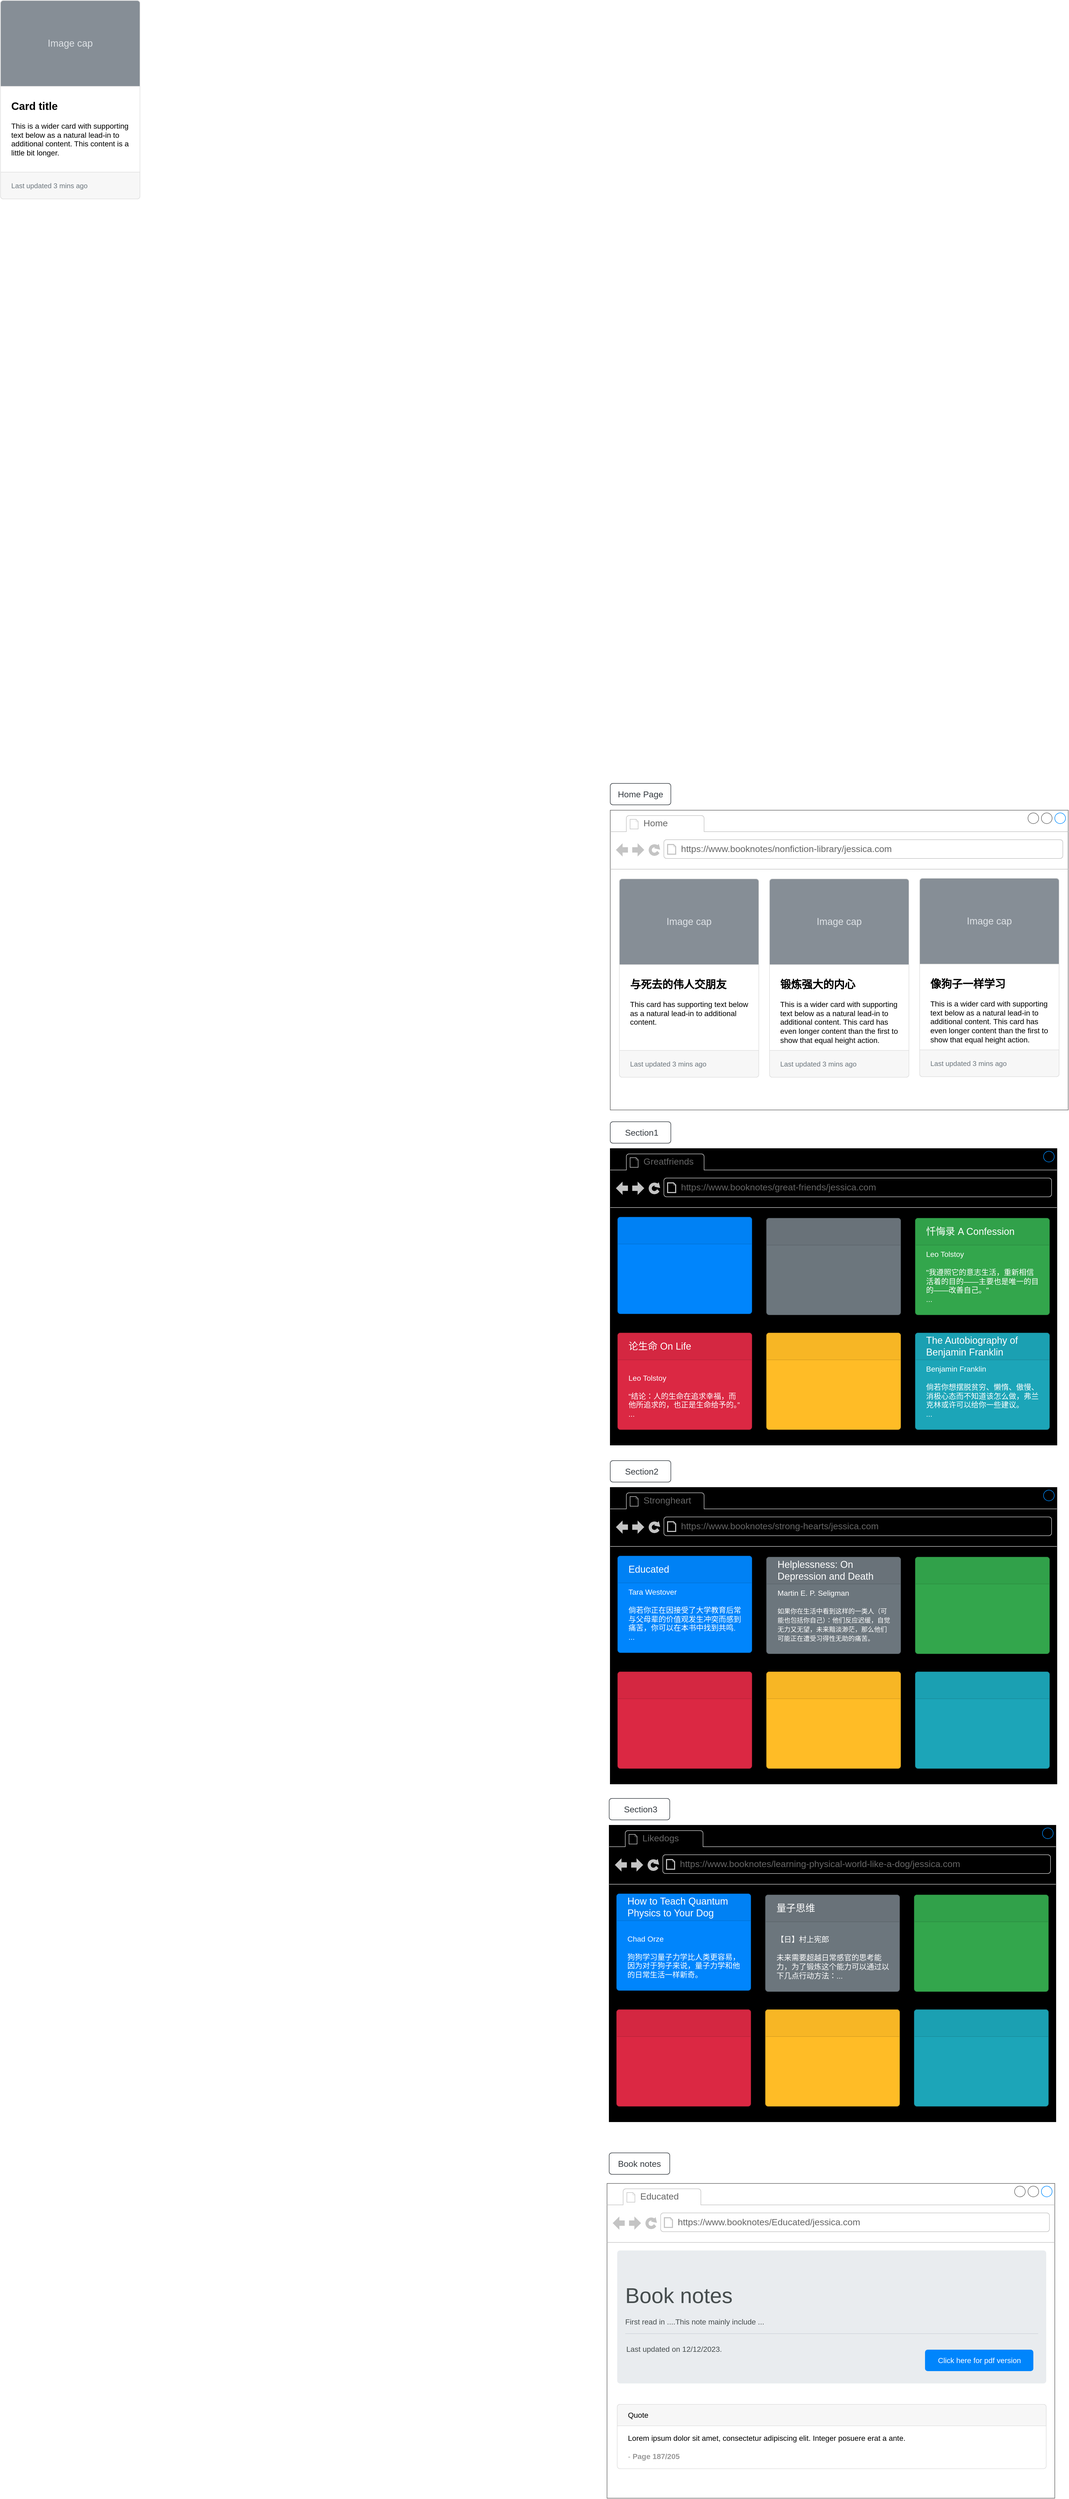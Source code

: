 <mxfile version="22.1.7" type="github">
  <diagram name="Page-1" id="NHY2SmDRfg_OCkW9SkJy">
    <mxGraphModel dx="3511" dy="3671" grid="0" gridSize="10" guides="1" tooltips="1" connect="1" arrows="1" fold="1" page="0" pageScale="1" pageWidth="827" pageHeight="1169" math="0" shadow="0">
      <root>
        <mxCell id="0" />
        <mxCell id="1" parent="0" />
        <mxCell id="-DGKro4F88sxjP23v14D-17" value="" style="strokeWidth=1;shadow=0;dashed=0;align=center;html=1;shape=mxgraph.mockup.containers.browserWindow;rSize=0;strokeColor=#000000;strokeColor2=#008cff;strokeColor3=#c4c4c4;mainText=,;recursiveResize=0;fillColor=#000000;" vertex="1" parent="1">
          <mxGeometry x="-887" y="-1004" width="833" height="553" as="geometry" />
        </mxCell>
        <mxCell id="-DGKro4F88sxjP23v14D-18" value="Greatfriends" style="strokeWidth=1;shadow=0;dashed=0;align=center;html=1;shape=mxgraph.mockup.containers.anchor;fontSize=17;fontColor=#666666;align=left;whiteSpace=wrap;" vertex="1" parent="-DGKro4F88sxjP23v14D-17">
          <mxGeometry x="60" y="12" width="110" height="26" as="geometry" />
        </mxCell>
        <mxCell id="-DGKro4F88sxjP23v14D-19" value="https://www.booknotes/great-friends/jessica.com" style="strokeWidth=1;shadow=0;dashed=0;align=center;html=1;shape=mxgraph.mockup.containers.anchor;rSize=0;fontSize=17;fontColor=#666666;align=left;" vertex="1" parent="-DGKro4F88sxjP23v14D-17">
          <mxGeometry x="130" y="60" width="250" height="26" as="geometry" />
        </mxCell>
        <mxCell id="-DGKro4F88sxjP23v14D-23" value="" style="html=1;shadow=0;dashed=0;shape=mxgraph.bootstrap.rrect;rSize=5;strokeColor=#0071D5;html=1;whiteSpace=wrap;fillColor=#0085FC;fontColor=#ffffff;verticalAlign=bottom;align=left;spacing=20;spacingBottom=0;fontSize=14;" vertex="1" parent="-DGKro4F88sxjP23v14D-17">
          <mxGeometry x="14" y="128" width="250" height="180" as="geometry" />
        </mxCell>
        <mxCell id="-DGKro4F88sxjP23v14D-24" value="" style="html=1;shadow=0;dashed=0;shape=mxgraph.bootstrap.topButton;rSize=5;perimeter=none;whiteSpace=wrap;fillColor=#0081F4;strokeColor=#0071D5;fontColor=#ffffff;resizeWidth=1;fontSize=18;align=left;spacing=20;" vertex="1" parent="-DGKro4F88sxjP23v14D-23">
          <mxGeometry width="250" height="50" relative="1" as="geometry" />
        </mxCell>
        <mxCell id="-DGKro4F88sxjP23v14D-25" value="" style="html=1;shadow=0;dashed=0;shape=mxgraph.bootstrap.rrect;rSize=5;strokeColor=#5B646A;html=1;whiteSpace=wrap;fillColor=#6C767D;fontColor=#ffffff;verticalAlign=top;align=left;spacing=20;spacingBottom=0;fontSize=14;" vertex="1" parent="-DGKro4F88sxjP23v14D-17">
          <mxGeometry x="291.5" y="130" width="250" height="180" as="geometry" />
        </mxCell>
        <mxCell id="-DGKro4F88sxjP23v14D-26" value="" style="html=1;shadow=0;dashed=0;shape=mxgraph.bootstrap.topButton;rSize=5;perimeter=none;whiteSpace=wrap;fillColor=#697279;strokeColor=#5B646A;fontColor=#ffffff;resizeWidth=1;fontSize=18;align=left;spacing=20;" vertex="1" parent="-DGKro4F88sxjP23v14D-25">
          <mxGeometry width="250" height="50" relative="1" as="geometry" />
        </mxCell>
        <mxCell id="-DGKro4F88sxjP23v14D-27" value="Leo Tolstoy&lt;br&gt;&lt;br&gt;&quot;我遵照它的意志生活，重新相信活着的目的——主要也是唯一的目的——改善自己。&quot;&lt;br&gt;..." style="html=1;shadow=0;dashed=0;shape=mxgraph.bootstrap.rrect;rSize=5;strokeColor=#2B8D40;html=1;whiteSpace=wrap;fillColor=#33A64C;fontColor=#ffffff;verticalAlign=bottom;align=left;spacing=20;spacingBottom=0;fontSize=14;" vertex="1" parent="-DGKro4F88sxjP23v14D-17">
          <mxGeometry x="569" y="130" width="250" height="180" as="geometry" />
        </mxCell>
        <mxCell id="-DGKro4F88sxjP23v14D-28" value="忏悔录 A Confession" style="html=1;shadow=0;dashed=0;shape=mxgraph.bootstrap.topButton;rSize=5;perimeter=none;whiteSpace=wrap;fillColor=#31A14A;strokeColor=#2B8D40;fontColor=#ffffff;resizeWidth=1;fontSize=18;align=left;spacing=20;" vertex="1" parent="-DGKro4F88sxjP23v14D-27">
          <mxGeometry width="250" height="50" relative="1" as="geometry" />
        </mxCell>
        <mxCell id="-DGKro4F88sxjP23v14D-29" value="Leo Tolstoy&lt;br&gt;&lt;br&gt;“结论：人的生命在追求幸福，而他所追求的，也正是生命给予的。”&lt;br&gt;..." style="html=1;shadow=0;dashed=0;shape=mxgraph.bootstrap.rrect;rSize=5;strokeColor=#BA2239;html=1;whiteSpace=wrap;fillColor=#DB2843;fontColor=#ffffff;verticalAlign=bottom;align=left;spacing=20;spacingBottom=0;fontSize=14;" vertex="1" parent="-DGKro4F88sxjP23v14D-17">
          <mxGeometry x="14" y="344" width="250" height="180" as="geometry" />
        </mxCell>
        <mxCell id="-DGKro4F88sxjP23v14D-30" value="论生命 On Life" style="html=1;shadow=0;dashed=0;shape=mxgraph.bootstrap.topButton;rSize=5;perimeter=none;whiteSpace=wrap;fillColor=#D42741;strokeColor=#BA2239;fontColor=#ffffff;resizeWidth=1;fontSize=18;align=left;spacing=20;" vertex="1" parent="-DGKro4F88sxjP23v14D-29">
          <mxGeometry width="250" height="50" relative="1" as="geometry" />
        </mxCell>
        <mxCell id="-DGKro4F88sxjP23v14D-31" value="" style="html=1;shadow=0;dashed=0;shape=mxgraph.bootstrap.rrect;rSize=5;strokeColor=#D89F20;html=1;whiteSpace=wrap;fillColor=#FFBC26;fontColor=#ffffff;verticalAlign=bottom;align=left;spacing=20;spacingBottom=0;fontSize=14;" vertex="1" parent="-DGKro4F88sxjP23v14D-17">
          <mxGeometry x="291.5" y="344" width="250" height="180" as="geometry" />
        </mxCell>
        <mxCell id="-DGKro4F88sxjP23v14D-32" value="" style="html=1;shadow=0;dashed=0;shape=mxgraph.bootstrap.topButton;rSize=5;perimeter=none;whiteSpace=wrap;fillColor=#F7B625;strokeColor=#D89F20;fontColor=#ffffff;resizeWidth=1;fontSize=18;align=left;spacing=20;" vertex="1" parent="-DGKro4F88sxjP23v14D-31">
          <mxGeometry width="250" height="50" relative="1" as="geometry" />
        </mxCell>
        <mxCell id="-DGKro4F88sxjP23v14D-33" value="Benjamin Franklin&lt;br&gt;&lt;br style=&quot;border-color: var(--border-color);&quot;&gt;倘若你想摆脱贫穷、懒惰、傲慢、消极心态而不知道该怎么做，弗兰克林或许可以给你一些建议。&lt;br&gt;..." style="html=1;shadow=0;dashed=0;shape=mxgraph.bootstrap.rrect;rSize=5;strokeColor=#188C9C;html=1;whiteSpace=wrap;fillColor=#1CA5B8;fontColor=#ffffff;verticalAlign=bottom;align=left;spacing=20;spacingBottom=0;fontSize=14;" vertex="1" parent="-DGKro4F88sxjP23v14D-17">
          <mxGeometry x="569" y="344" width="250" height="180" as="geometry" />
        </mxCell>
        <mxCell id="-DGKro4F88sxjP23v14D-34" value="The Autobiography of Benjamin Franklin" style="html=1;shadow=0;dashed=0;shape=mxgraph.bootstrap.topButton;rSize=5;perimeter=none;whiteSpace=wrap;fillColor=#1BA0B2;strokeColor=#188C9C;fontColor=#ffffff;resizeWidth=1;fontSize=18;align=left;spacing=20;" vertex="1" parent="-DGKro4F88sxjP23v14D-33">
          <mxGeometry width="250" height="50" relative="1" as="geometry" />
        </mxCell>
        <mxCell id="-DGKro4F88sxjP23v14D-38" value="Home Page" style="html=1;shadow=0;dashed=0;shape=mxgraph.bootstrap.rrect;rSize=5;strokeColor=#343A40;strokeWidth=1;fillColor=none;fontColor=#343A40;whiteSpace=wrap;align=center;verticalAlign=middle;spacingLeft=0;fontStyle=0;fontSize=16;spacing=5;" vertex="1" parent="1">
          <mxGeometry x="-887" y="-1685" width="113" height="40" as="geometry" />
        </mxCell>
        <mxCell id="-DGKro4F88sxjP23v14D-58" value="" style="strokeWidth=1;shadow=0;dashed=0;align=center;html=1;shape=mxgraph.mockup.containers.browserWindow;rSize=0;strokeColor=#666666;strokeColor2=#008cff;strokeColor3=#c4c4c4;mainText=,;recursiveResize=0;" vertex="1" parent="1">
          <mxGeometry x="-887" y="-1635" width="854" height="559" as="geometry" />
        </mxCell>
        <mxCell id="-DGKro4F88sxjP23v14D-59" value="Home" style="strokeWidth=1;shadow=0;dashed=0;align=center;html=1;shape=mxgraph.mockup.containers.anchor;fontSize=17;fontColor=#666666;align=left;whiteSpace=wrap;" vertex="1" parent="-DGKro4F88sxjP23v14D-58">
          <mxGeometry x="60" y="12" width="110" height="26" as="geometry" />
        </mxCell>
        <mxCell id="-DGKro4F88sxjP23v14D-60" value="https://www.booknotes/nonfiction-library/jessica.com" style="strokeWidth=1;shadow=0;dashed=0;align=center;html=1;shape=mxgraph.mockup.containers.anchor;rSize=0;fontSize=17;fontColor=#666666;align=left;" vertex="1" parent="-DGKro4F88sxjP23v14D-58">
          <mxGeometry x="130" y="60" width="250" height="26" as="geometry" />
        </mxCell>
        <mxCell id="-DGKro4F88sxjP23v14D-61" value="&lt;b&gt;&lt;font style=&quot;font-size: 20px&quot;&gt;Card title&lt;/font&gt;&lt;/b&gt;&lt;br&gt;&lt;br&gt;This is a wider card with supporting text below as a natural lead-in to additional content. This content is a little bit longer." style="html=1;shadow=0;dashed=0;shape=mxgraph.bootstrap.rrect;rSize=5;strokeColor=#DFDFDF;html=1;whiteSpace=wrap;fillColor=#ffffff;fontColor=#000000;verticalAlign=top;align=left;spacing=20;spacingBottom=0;fontSize=14;spacingTop=160;" vertex="1" parent="-DGKro4F88sxjP23v14D-58">
          <mxGeometry width="260" height="370" relative="1" as="geometry">
            <mxPoint x="-1137" y="-1510" as="offset" />
          </mxGeometry>
        </mxCell>
        <mxCell id="-DGKro4F88sxjP23v14D-62" value="Image cap" style="html=1;shadow=0;dashed=0;shape=mxgraph.bootstrap.topButton;rSize=5;perimeter=none;whiteSpace=wrap;fillColor=#868E96;strokeColor=#DFDFDF;fontColor=#DEE2E6;resizeWidth=1;fontSize=18;" vertex="1" parent="-DGKro4F88sxjP23v14D-61">
          <mxGeometry width="260" height="160" relative="1" as="geometry" />
        </mxCell>
        <mxCell id="-DGKro4F88sxjP23v14D-63" value="Last updated 3 mins ago" style="html=1;shadow=0;dashed=0;shape=mxgraph.bootstrap.bottomButton;rSize=5;perimeter=none;whiteSpace=wrap;fillColor=#F7F7F7;strokeColor=#DFDFDF;fontColor=#6C767D;resizeWidth=1;fontSize=13;align=left;spacing=20;" vertex="1" parent="-DGKro4F88sxjP23v14D-61">
          <mxGeometry y="1" width="260" height="50" relative="1" as="geometry">
            <mxPoint y="-50" as="offset" />
          </mxGeometry>
        </mxCell>
        <mxCell id="-DGKro4F88sxjP23v14D-64" value="&lt;span style=&quot;font-size: 20px;&quot;&gt;&lt;b&gt;与死去的伟人交朋友&lt;/b&gt;&lt;/span&gt;&lt;br&gt;&lt;br&gt;This card has supporting text below as a natural lead-in to additional content." style="html=1;shadow=0;dashed=0;shape=mxgraph.bootstrap.rrect;rSize=5;strokeColor=#DFDFDF;html=1;whiteSpace=wrap;fillColor=#ffffff;fontColor=#000000;verticalAlign=top;align=left;spacing=20;spacingBottom=0;fontSize=14;spacingTop=160;" vertex="1" parent="-DGKro4F88sxjP23v14D-58">
          <mxGeometry x="17" y="128" width="260" height="370" as="geometry" />
        </mxCell>
        <mxCell id="-DGKro4F88sxjP23v14D-65" value="Image cap" style="html=1;shadow=0;dashed=0;shape=mxgraph.bootstrap.topButton;rSize=5;perimeter=none;whiteSpace=wrap;fillColor=#868E96;strokeColor=#DFDFDF;fontColor=#DEE2E6;resizeWidth=1;fontSize=18;" vertex="1" parent="-DGKro4F88sxjP23v14D-64">
          <mxGeometry width="260" height="160" relative="1" as="geometry" />
        </mxCell>
        <mxCell id="-DGKro4F88sxjP23v14D-66" value="Last updated 3 mins ago" style="html=1;shadow=0;dashed=0;shape=mxgraph.bootstrap.bottomButton;rSize=5;perimeter=none;whiteSpace=wrap;fillColor=#F7F7F7;strokeColor=#DFDFDF;fontColor=#6C767D;resizeWidth=1;fontSize=13;align=left;spacing=20;" vertex="1" parent="-DGKro4F88sxjP23v14D-64">
          <mxGeometry y="1" width="260" height="50" relative="1" as="geometry">
            <mxPoint y="-50" as="offset" />
          </mxGeometry>
        </mxCell>
        <mxCell id="-DGKro4F88sxjP23v14D-67" value="&lt;span style=&quot;font-size: 20px;&quot;&gt;&lt;b&gt;锻炼强大的内心&lt;/b&gt;&lt;/span&gt;&lt;br&gt;&lt;br&gt;This is a wider card with supporting text below as a natural lead-in to additional content. This card has even longer content than the first to show that equal height action." style="html=1;shadow=0;dashed=0;shape=mxgraph.bootstrap.rrect;rSize=5;strokeColor=#DFDFDF;html=1;whiteSpace=wrap;fillColor=#ffffff;fontColor=#000000;verticalAlign=top;align=left;spacing=20;spacingBottom=0;fontSize=14;spacingTop=160;" vertex="1" parent="-DGKro4F88sxjP23v14D-58">
          <mxGeometry x="297" y="128" width="260" height="370" as="geometry" />
        </mxCell>
        <mxCell id="-DGKro4F88sxjP23v14D-68" value="Image cap" style="html=1;shadow=0;dashed=0;shape=mxgraph.bootstrap.topButton;rSize=5;perimeter=none;whiteSpace=wrap;fillColor=#868E96;strokeColor=#DFDFDF;fontColor=#DEE2E6;resizeWidth=1;fontSize=18;" vertex="1" parent="-DGKro4F88sxjP23v14D-67">
          <mxGeometry width="260" height="160" relative="1" as="geometry" />
        </mxCell>
        <mxCell id="-DGKro4F88sxjP23v14D-69" value="Last updated 3 mins ago" style="html=1;shadow=0;dashed=0;shape=mxgraph.bootstrap.bottomButton;rSize=5;perimeter=none;whiteSpace=wrap;fillColor=#F7F7F7;strokeColor=#DFDFDF;fontColor=#6C767D;resizeWidth=1;fontSize=13;align=left;spacing=20;" vertex="1" parent="-DGKro4F88sxjP23v14D-67">
          <mxGeometry y="1" width="260" height="50" relative="1" as="geometry">
            <mxPoint y="-50" as="offset" />
          </mxGeometry>
        </mxCell>
        <mxCell id="-DGKro4F88sxjP23v14D-70" value="&lt;span style=&quot;font-size: 20px;&quot;&gt;&lt;b&gt;像狗子一样学习&lt;/b&gt;&lt;/span&gt;&lt;br&gt;&lt;br&gt;This is a wider card with supporting text below as a natural lead-in to additional content. This card has even longer content than the first to show that equal height action." style="html=1;shadow=0;dashed=0;shape=mxgraph.bootstrap.rrect;rSize=5;strokeColor=#DFDFDF;html=1;whiteSpace=wrap;fillColor=#ffffff;fontColor=#000000;verticalAlign=top;align=left;spacing=20;spacingBottom=0;fontSize=14;spacingTop=160;" vertex="1" parent="-DGKro4F88sxjP23v14D-58">
          <mxGeometry x="577" y="127" width="260" height="370" as="geometry" />
        </mxCell>
        <mxCell id="-DGKro4F88sxjP23v14D-71" value="Image cap" style="html=1;shadow=0;dashed=0;shape=mxgraph.bootstrap.topButton;rSize=5;perimeter=none;whiteSpace=wrap;fillColor=#868E96;strokeColor=#DFDFDF;fontColor=#DEE2E6;resizeWidth=1;fontSize=18;" vertex="1" parent="-DGKro4F88sxjP23v14D-70">
          <mxGeometry width="260" height="160" relative="1" as="geometry" />
        </mxCell>
        <mxCell id="-DGKro4F88sxjP23v14D-72" value="Last updated 3 mins ago" style="html=1;shadow=0;dashed=0;shape=mxgraph.bootstrap.bottomButton;rSize=5;perimeter=none;whiteSpace=wrap;fillColor=#F7F7F7;strokeColor=#DFDFDF;fontColor=#6C767D;resizeWidth=1;fontSize=13;align=left;spacing=20;" vertex="1" parent="-DGKro4F88sxjP23v14D-70">
          <mxGeometry y="1" width="260" height="50" relative="1" as="geometry">
            <mxPoint y="-50" as="offset" />
          </mxGeometry>
        </mxCell>
        <mxCell id="-DGKro4F88sxjP23v14D-73" value="&amp;nbsp;Section1" style="html=1;shadow=0;dashed=0;shape=mxgraph.bootstrap.rrect;rSize=5;strokeColor=#343A40;strokeWidth=1;fillColor=none;fontColor=#343A40;whiteSpace=wrap;align=center;verticalAlign=middle;spacingLeft=0;fontStyle=0;fontSize=16;spacing=5;" vertex="1" parent="1">
          <mxGeometry x="-887" y="-1054" width="113" height="40" as="geometry" />
        </mxCell>
        <mxCell id="-DGKro4F88sxjP23v14D-74" value="" style="strokeWidth=1;shadow=0;dashed=0;align=center;html=1;shape=mxgraph.mockup.containers.browserWindow;rSize=0;strokeColor=#000000;strokeColor2=#008cff;strokeColor3=#c4c4c4;mainText=,;recursiveResize=0;fillColor=#000000;" vertex="1" parent="1">
          <mxGeometry x="-887" y="-372" width="833" height="553" as="geometry" />
        </mxCell>
        <mxCell id="-DGKro4F88sxjP23v14D-75" value="Strongheart" style="strokeWidth=1;shadow=0;dashed=0;align=center;html=1;shape=mxgraph.mockup.containers.anchor;fontSize=17;fontColor=#666666;align=left;whiteSpace=wrap;" vertex="1" parent="-DGKro4F88sxjP23v14D-74">
          <mxGeometry x="60" y="12" width="110" height="26" as="geometry" />
        </mxCell>
        <mxCell id="-DGKro4F88sxjP23v14D-76" value="https://www.booknotes/strong-hearts/jessica.com" style="strokeWidth=1;shadow=0;dashed=0;align=center;html=1;shape=mxgraph.mockup.containers.anchor;rSize=0;fontSize=17;fontColor=#666666;align=left;" vertex="1" parent="-DGKro4F88sxjP23v14D-74">
          <mxGeometry x="130" y="60" width="250" height="26" as="geometry" />
        </mxCell>
        <mxCell id="-DGKro4F88sxjP23v14D-77" value="Tara Westover&lt;br style=&quot;font-size: 14px&quot;&gt;&lt;br style=&quot;font-size: 14px&quot;&gt;倘若你正在因接受了大学教育后常与父母辈的价值观发生冲突而感到痛苦，你可以在本书中找到共鸣.&lt;br&gt;..." style="html=1;shadow=0;dashed=0;shape=mxgraph.bootstrap.rrect;rSize=5;strokeColor=#0071D5;html=1;whiteSpace=wrap;fillColor=#0085FC;fontColor=#ffffff;verticalAlign=bottom;align=left;spacing=20;spacingBottom=0;fontSize=14;" vertex="1" parent="-DGKro4F88sxjP23v14D-74">
          <mxGeometry x="14" y="128" width="250" height="180" as="geometry" />
        </mxCell>
        <mxCell id="-DGKro4F88sxjP23v14D-78" value="Educated" style="html=1;shadow=0;dashed=0;shape=mxgraph.bootstrap.topButton;rSize=5;perimeter=none;whiteSpace=wrap;fillColor=#0081F4;strokeColor=#0071D5;fontColor=#ffffff;resizeWidth=1;fontSize=18;align=left;spacing=20;" vertex="1" parent="-DGKro4F88sxjP23v14D-77">
          <mxGeometry width="250" height="50" relative="1" as="geometry" />
        </mxCell>
        <mxCell id="-DGKro4F88sxjP23v14D-79" value="&lt;br style=&quot;border-color: var(--border-color);&quot;&gt;&lt;br style=&quot;border-color: var(--border-color);&quot;&gt;Martin E. P. Seligman&lt;br style=&quot;border-color: var(--border-color);&quot;&gt;&lt;br style=&quot;border-color: var(--border-color);&quot;&gt;&lt;font style=&quot;border-color: var(--border-color); font-size: 12px;&quot;&gt;如果你在生活中看到这样的一类人（可能也包括你自己）：他们反应迟缓，自觉无力又无望，未来黯淡渺茫，那么他们可能正在遭受习得性无助的痛苦。&lt;/font&gt;" style="html=1;shadow=0;dashed=0;shape=mxgraph.bootstrap.rrect;rSize=5;strokeColor=#5B646A;html=1;whiteSpace=wrap;fillColor=#6C767D;fontColor=#ffffff;verticalAlign=top;align=left;spacing=20;spacingBottom=0;fontSize=14;" vertex="1" parent="-DGKro4F88sxjP23v14D-74">
          <mxGeometry x="291.5" y="130" width="250" height="180" as="geometry" />
        </mxCell>
        <mxCell id="-DGKro4F88sxjP23v14D-80" value="Helplessness: On Depression and Death" style="html=1;shadow=0;dashed=0;shape=mxgraph.bootstrap.topButton;rSize=5;perimeter=none;whiteSpace=wrap;fillColor=#697279;strokeColor=#5B646A;fontColor=#ffffff;resizeWidth=1;fontSize=18;align=left;spacing=20;" vertex="1" parent="-DGKro4F88sxjP23v14D-79">
          <mxGeometry width="250" height="50" relative="1" as="geometry" />
        </mxCell>
        <mxCell id="-DGKro4F88sxjP23v14D-81" value="" style="html=1;shadow=0;dashed=0;shape=mxgraph.bootstrap.rrect;rSize=5;strokeColor=#2B8D40;html=1;whiteSpace=wrap;fillColor=#33A64C;fontColor=#ffffff;verticalAlign=bottom;align=left;spacing=20;spacingBottom=0;fontSize=14;" vertex="1" parent="-DGKro4F88sxjP23v14D-74">
          <mxGeometry x="569" y="130" width="250" height="180" as="geometry" />
        </mxCell>
        <mxCell id="-DGKro4F88sxjP23v14D-82" value="" style="html=1;shadow=0;dashed=0;shape=mxgraph.bootstrap.topButton;rSize=5;perimeter=none;whiteSpace=wrap;fillColor=#31A14A;strokeColor=#2B8D40;fontColor=#ffffff;resizeWidth=1;fontSize=18;align=left;spacing=20;" vertex="1" parent="-DGKro4F88sxjP23v14D-81">
          <mxGeometry width="250" height="50" relative="1" as="geometry" />
        </mxCell>
        <mxCell id="-DGKro4F88sxjP23v14D-83" value="" style="html=1;shadow=0;dashed=0;shape=mxgraph.bootstrap.rrect;rSize=5;strokeColor=#BA2239;html=1;whiteSpace=wrap;fillColor=#DB2843;fontColor=#ffffff;verticalAlign=bottom;align=left;spacing=20;spacingBottom=0;fontSize=14;" vertex="1" parent="-DGKro4F88sxjP23v14D-74">
          <mxGeometry x="14" y="344" width="250" height="180" as="geometry" />
        </mxCell>
        <mxCell id="-DGKro4F88sxjP23v14D-84" value="" style="html=1;shadow=0;dashed=0;shape=mxgraph.bootstrap.topButton;rSize=5;perimeter=none;whiteSpace=wrap;fillColor=#D42741;strokeColor=#BA2239;fontColor=#ffffff;resizeWidth=1;fontSize=18;align=left;spacing=20;" vertex="1" parent="-DGKro4F88sxjP23v14D-83">
          <mxGeometry width="250" height="50" relative="1" as="geometry" />
        </mxCell>
        <mxCell id="-DGKro4F88sxjP23v14D-85" value="" style="html=1;shadow=0;dashed=0;shape=mxgraph.bootstrap.rrect;rSize=5;strokeColor=#D89F20;html=1;whiteSpace=wrap;fillColor=#FFBC26;fontColor=#ffffff;verticalAlign=bottom;align=left;spacing=20;spacingBottom=0;fontSize=14;" vertex="1" parent="-DGKro4F88sxjP23v14D-74">
          <mxGeometry x="291.5" y="344" width="250" height="180" as="geometry" />
        </mxCell>
        <mxCell id="-DGKro4F88sxjP23v14D-86" value="" style="html=1;shadow=0;dashed=0;shape=mxgraph.bootstrap.topButton;rSize=5;perimeter=none;whiteSpace=wrap;fillColor=#F7B625;strokeColor=#D89F20;fontColor=#ffffff;resizeWidth=1;fontSize=18;align=left;spacing=20;" vertex="1" parent="-DGKro4F88sxjP23v14D-85">
          <mxGeometry width="250" height="50" relative="1" as="geometry" />
        </mxCell>
        <mxCell id="-DGKro4F88sxjP23v14D-87" value="" style="html=1;shadow=0;dashed=0;shape=mxgraph.bootstrap.rrect;rSize=5;strokeColor=#188C9C;html=1;whiteSpace=wrap;fillColor=#1CA5B8;fontColor=#ffffff;verticalAlign=bottom;align=left;spacing=20;spacingBottom=0;fontSize=14;" vertex="1" parent="-DGKro4F88sxjP23v14D-74">
          <mxGeometry x="569" y="344" width="250" height="180" as="geometry" />
        </mxCell>
        <mxCell id="-DGKro4F88sxjP23v14D-88" value="" style="html=1;shadow=0;dashed=0;shape=mxgraph.bootstrap.topButton;rSize=5;perimeter=none;whiteSpace=wrap;fillColor=#1BA0B2;strokeColor=#188C9C;fontColor=#ffffff;resizeWidth=1;fontSize=18;align=left;spacing=20;" vertex="1" parent="-DGKro4F88sxjP23v14D-87">
          <mxGeometry width="250" height="50" relative="1" as="geometry" />
        </mxCell>
        <mxCell id="-DGKro4F88sxjP23v14D-89" value="&amp;nbsp;Section2" style="html=1;shadow=0;dashed=0;shape=mxgraph.bootstrap.rrect;rSize=5;strokeColor=#343A40;strokeWidth=1;fillColor=none;fontColor=#343A40;whiteSpace=wrap;align=center;verticalAlign=middle;spacingLeft=0;fontStyle=0;fontSize=16;spacing=5;" vertex="1" parent="1">
          <mxGeometry x="-887" y="-422" width="113" height="40" as="geometry" />
        </mxCell>
        <mxCell id="-DGKro4F88sxjP23v14D-90" value="" style="strokeWidth=1;shadow=0;dashed=0;align=center;html=1;shape=mxgraph.mockup.containers.browserWindow;rSize=0;strokeColor=#000000;strokeColor2=#008cff;strokeColor3=#c4c4c4;mainText=,;recursiveResize=0;fillColor=#000000;" vertex="1" parent="1">
          <mxGeometry x="-889" y="258" width="833" height="553" as="geometry" />
        </mxCell>
        <mxCell id="-DGKro4F88sxjP23v14D-91" value="Likedogs" style="strokeWidth=1;shadow=0;dashed=0;align=center;html=1;shape=mxgraph.mockup.containers.anchor;fontSize=17;fontColor=#666666;align=left;whiteSpace=wrap;" vertex="1" parent="-DGKro4F88sxjP23v14D-90">
          <mxGeometry x="60" y="12" width="110" height="26" as="geometry" />
        </mxCell>
        <mxCell id="-DGKro4F88sxjP23v14D-92" value="https://www.booknotes/learning-physical-world-like-a-dog/jessica.com" style="strokeWidth=1;shadow=0;dashed=0;align=center;html=1;shape=mxgraph.mockup.containers.anchor;rSize=0;fontSize=17;fontColor=#666666;align=left;" vertex="1" parent="-DGKro4F88sxjP23v14D-90">
          <mxGeometry x="130" y="60" width="250" height="26" as="geometry" />
        </mxCell>
        <mxCell id="-DGKro4F88sxjP23v14D-93" value="Chad Orze&lt;br&gt;&lt;br&gt;狗狗学习量子力学比人类更容易，因为对于狗子来说，量子力学和他的日常生活一样新奇。" style="html=1;shadow=0;dashed=0;shape=mxgraph.bootstrap.rrect;rSize=5;strokeColor=#0071D5;html=1;whiteSpace=wrap;fillColor=#0085FC;fontColor=#ffffff;verticalAlign=bottom;align=left;spacing=20;spacingBottom=0;fontSize=14;" vertex="1" parent="-DGKro4F88sxjP23v14D-90">
          <mxGeometry x="14" y="128" width="250" height="180" as="geometry" />
        </mxCell>
        <mxCell id="-DGKro4F88sxjP23v14D-94" value="How to Teach Quantum Physics to Your Dog" style="html=1;shadow=0;dashed=0;shape=mxgraph.bootstrap.topButton;rSize=5;perimeter=none;whiteSpace=wrap;fillColor=#0081F4;strokeColor=#0071D5;fontColor=#ffffff;resizeWidth=1;fontSize=18;align=left;spacing=20;" vertex="1" parent="-DGKro4F88sxjP23v14D-93">
          <mxGeometry width="250" height="50" relative="1" as="geometry" />
        </mxCell>
        <mxCell id="-DGKro4F88sxjP23v14D-95" value="&lt;br&gt;&lt;br&gt;&lt;br&gt;【日】村上宪郎&lt;br&gt;&lt;br&gt;未来需要超越日常感官的思考能力，为了锻炼这个能力可以通过以下几点行动方法：..." style="html=1;shadow=0;dashed=0;shape=mxgraph.bootstrap.rrect;rSize=5;strokeColor=#5B646A;html=1;whiteSpace=wrap;fillColor=#6C767D;fontColor=#ffffff;verticalAlign=top;align=left;spacing=20;spacingBottom=0;fontSize=14;" vertex="1" parent="-DGKro4F88sxjP23v14D-90">
          <mxGeometry x="291.5" y="130" width="250" height="180" as="geometry" />
        </mxCell>
        <mxCell id="-DGKro4F88sxjP23v14D-96" value="量子思维" style="html=1;shadow=0;dashed=0;shape=mxgraph.bootstrap.topButton;rSize=5;perimeter=none;whiteSpace=wrap;fillColor=#697279;strokeColor=#5B646A;fontColor=#ffffff;resizeWidth=1;fontSize=18;align=left;spacing=20;" vertex="1" parent="-DGKro4F88sxjP23v14D-95">
          <mxGeometry width="250" height="50" relative="1" as="geometry" />
        </mxCell>
        <mxCell id="-DGKro4F88sxjP23v14D-97" value="" style="html=1;shadow=0;dashed=0;shape=mxgraph.bootstrap.rrect;rSize=5;strokeColor=#2B8D40;html=1;whiteSpace=wrap;fillColor=#33A64C;fontColor=#ffffff;verticalAlign=bottom;align=left;spacing=20;spacingBottom=0;fontSize=14;" vertex="1" parent="-DGKro4F88sxjP23v14D-90">
          <mxGeometry x="569" y="130" width="250" height="180" as="geometry" />
        </mxCell>
        <mxCell id="-DGKro4F88sxjP23v14D-98" value="" style="html=1;shadow=0;dashed=0;shape=mxgraph.bootstrap.topButton;rSize=5;perimeter=none;whiteSpace=wrap;fillColor=#31A14A;strokeColor=#2B8D40;fontColor=#ffffff;resizeWidth=1;fontSize=18;align=left;spacing=20;" vertex="1" parent="-DGKro4F88sxjP23v14D-97">
          <mxGeometry width="250" height="50" relative="1" as="geometry" />
        </mxCell>
        <mxCell id="-DGKro4F88sxjP23v14D-99" value="" style="html=1;shadow=0;dashed=0;shape=mxgraph.bootstrap.rrect;rSize=5;strokeColor=#BA2239;html=1;whiteSpace=wrap;fillColor=#DB2843;fontColor=#ffffff;verticalAlign=bottom;align=left;spacing=20;spacingBottom=0;fontSize=14;" vertex="1" parent="-DGKro4F88sxjP23v14D-90">
          <mxGeometry x="14" y="344" width="250" height="180" as="geometry" />
        </mxCell>
        <mxCell id="-DGKro4F88sxjP23v14D-100" value="" style="html=1;shadow=0;dashed=0;shape=mxgraph.bootstrap.topButton;rSize=5;perimeter=none;whiteSpace=wrap;fillColor=#D42741;strokeColor=#BA2239;fontColor=#ffffff;resizeWidth=1;fontSize=18;align=left;spacing=20;" vertex="1" parent="-DGKro4F88sxjP23v14D-99">
          <mxGeometry width="250" height="50" relative="1" as="geometry" />
        </mxCell>
        <mxCell id="-DGKro4F88sxjP23v14D-101" value="" style="html=1;shadow=0;dashed=0;shape=mxgraph.bootstrap.rrect;rSize=5;strokeColor=#D89F20;html=1;whiteSpace=wrap;fillColor=#FFBC26;fontColor=#ffffff;verticalAlign=bottom;align=left;spacing=20;spacingBottom=0;fontSize=14;" vertex="1" parent="-DGKro4F88sxjP23v14D-90">
          <mxGeometry x="291.5" y="344" width="250" height="180" as="geometry" />
        </mxCell>
        <mxCell id="-DGKro4F88sxjP23v14D-102" value="" style="html=1;shadow=0;dashed=0;shape=mxgraph.bootstrap.topButton;rSize=5;perimeter=none;whiteSpace=wrap;fillColor=#F7B625;strokeColor=#D89F20;fontColor=#ffffff;resizeWidth=1;fontSize=18;align=left;spacing=20;" vertex="1" parent="-DGKro4F88sxjP23v14D-101">
          <mxGeometry width="250" height="50" relative="1" as="geometry" />
        </mxCell>
        <mxCell id="-DGKro4F88sxjP23v14D-103" value="" style="html=1;shadow=0;dashed=0;shape=mxgraph.bootstrap.rrect;rSize=5;strokeColor=#188C9C;html=1;whiteSpace=wrap;fillColor=#1CA5B8;fontColor=#ffffff;verticalAlign=bottom;align=left;spacing=20;spacingBottom=0;fontSize=14;" vertex="1" parent="-DGKro4F88sxjP23v14D-90">
          <mxGeometry x="569" y="344" width="250" height="180" as="geometry" />
        </mxCell>
        <mxCell id="-DGKro4F88sxjP23v14D-104" value="" style="html=1;shadow=0;dashed=0;shape=mxgraph.bootstrap.topButton;rSize=5;perimeter=none;whiteSpace=wrap;fillColor=#1BA0B2;strokeColor=#188C9C;fontColor=#ffffff;resizeWidth=1;fontSize=18;align=left;spacing=20;" vertex="1" parent="-DGKro4F88sxjP23v14D-103">
          <mxGeometry width="250" height="50" relative="1" as="geometry" />
        </mxCell>
        <mxCell id="-DGKro4F88sxjP23v14D-105" value="&amp;nbsp;Section3" style="html=1;shadow=0;dashed=0;shape=mxgraph.bootstrap.rrect;rSize=5;strokeColor=#343A40;strokeWidth=1;fillColor=none;fontColor=#343A40;whiteSpace=wrap;align=center;verticalAlign=middle;spacingLeft=0;fontStyle=0;fontSize=16;spacing=5;" vertex="1" parent="1">
          <mxGeometry x="-889" y="208" width="113" height="40" as="geometry" />
        </mxCell>
        <mxCell id="-DGKro4F88sxjP23v14D-106" value="" style="strokeWidth=1;shadow=0;dashed=0;align=center;html=1;shape=mxgraph.mockup.containers.browserWindow;rSize=0;strokeColor=#666666;strokeColor2=#008cff;strokeColor3=#c4c4c4;mainText=,;recursiveResize=0;" vertex="1" parent="1">
          <mxGeometry x="-893" y="926" width="835" height="587" as="geometry" />
        </mxCell>
        <mxCell id="-DGKro4F88sxjP23v14D-107" value="Educated" style="strokeWidth=1;shadow=0;dashed=0;align=center;html=1;shape=mxgraph.mockup.containers.anchor;fontSize=17;fontColor=#666666;align=left;whiteSpace=wrap;" vertex="1" parent="-DGKro4F88sxjP23v14D-106">
          <mxGeometry x="60" y="12" width="110" height="26" as="geometry" />
        </mxCell>
        <mxCell id="-DGKro4F88sxjP23v14D-108" value="https://www.booknotes/Educated/jessica.com" style="strokeWidth=1;shadow=0;dashed=0;align=center;html=1;shape=mxgraph.mockup.containers.anchor;rSize=0;fontSize=17;fontColor=#666666;align=left;" vertex="1" parent="-DGKro4F88sxjP23v14D-106">
          <mxGeometry x="130" y="60" width="250" height="26" as="geometry" />
        </mxCell>
        <mxCell id="-DGKro4F88sxjP23v14D-113" value="" style="html=1;shadow=0;dashed=0;shape=mxgraph.bootstrap.rrect;rSize=5;strokeColor=#DFDFDF;html=1;whiteSpace=wrap;fillColor=#FFFFFF;fontColor=#000000;" vertex="1" parent="-DGKro4F88sxjP23v14D-106">
          <mxGeometry x="19" y="412" width="800" height="120" as="geometry" />
        </mxCell>
        <mxCell id="-DGKro4F88sxjP23v14D-114" value="Quote" style="html=1;shadow=0;dashed=0;shape=mxgraph.bootstrap.topButton;strokeColor=inherit;fillColor=#F7F7F7;rSize=5;perimeter=none;whiteSpace=wrap;resizeWidth=1;align=left;spacing=20;fontSize=14;" vertex="1" parent="-DGKro4F88sxjP23v14D-113">
          <mxGeometry width="800" height="40" relative="1" as="geometry" />
        </mxCell>
        <mxCell id="-DGKro4F88sxjP23v14D-115" value="Lorem ipsum dolor sit amet, consectetur adipiscing elit. Integer posuere erat a ante.&lt;font style=&quot;font-size: 14px&quot; color=&quot;#999999&quot;&gt;&lt;br&gt;&lt;br&gt;- &lt;b&gt;Page 187/205&lt;/b&gt;&lt;/font&gt;" style="perimeter=none;html=1;whiteSpace=wrap;fillColor=none;strokeColor=none;resizeWidth=1;verticalAlign=top;align=left;spacing=20;spacingTop=-10;fontSize=14;" vertex="1" parent="-DGKro4F88sxjP23v14D-113">
          <mxGeometry width="800" height="80" relative="1" as="geometry">
            <mxPoint y="40" as="offset" />
          </mxGeometry>
        </mxCell>
        <mxCell id="-DGKro4F88sxjP23v14D-119" value="&lt;span style=&quot;font-size: 40px;&quot;&gt;Book notes&lt;/span&gt;&lt;br&gt;&lt;br&gt;First read in ....This note mainly include ...&amp;nbsp;" style="html=1;shadow=0;dashed=0;shape=mxgraph.bootstrap.rrect;rSize=5;strokeColor=none;html=1;whiteSpace=wrap;fillColor=#E9ECEF;fontColor=#474E4F;align=left;spacing=15;fontSize=14;verticalAlign=top;spacingTop=40;" vertex="1" parent="-DGKro4F88sxjP23v14D-106">
          <mxGeometry x="19" y="125" width="800" height="248" as="geometry" />
        </mxCell>
        <mxCell id="-DGKro4F88sxjP23v14D-120" value="Last updated on 12/12/2023." style="shape=line;html=1;shadow=0;dashed=0;strokeColor=#CED4DA;gradientColor=inherit;fontColor=inherit;fillColor=#E9ECEF;rSize=5;perimeter=none;whiteSpace=wrap;resizeHeight=1;fontSize=14;align=left;spacing=2;labelPosition=center;verticalLabelPosition=bottom;verticalAlign=top;spacingTop=10;" vertex="1" parent="-DGKro4F88sxjP23v14D-119">
          <mxGeometry width="770" height="8.267" relative="1" as="geometry">
            <mxPoint x="15" y="151" as="offset" />
          </mxGeometry>
        </mxCell>
        <mxCell id="-DGKro4F88sxjP23v14D-121" value="Click here for pdf version" style="html=1;shadow=0;dashed=0;shape=mxgraph.bootstrap.rrect;rSize=5;fillColor=#0085FC;strokeColor=none;align=center;spacing=15;fontSize=14;fontColor=#ffffff;" vertex="1" parent="-DGKro4F88sxjP23v14D-119">
          <mxGeometry y="1" width="202" height="40" relative="1" as="geometry">
            <mxPoint x="574" y="-63" as="offset" />
          </mxGeometry>
        </mxCell>
        <mxCell id="-DGKro4F88sxjP23v14D-109" value="Book notes" style="html=1;shadow=0;dashed=0;shape=mxgraph.bootstrap.rrect;rSize=5;strokeColor=#343A40;strokeWidth=1;fillColor=none;fontColor=#343A40;whiteSpace=wrap;align=center;verticalAlign=middle;spacingLeft=0;fontStyle=0;fontSize=16;spacing=5;" vertex="1" parent="1">
          <mxGeometry x="-889" y="869" width="113" height="40" as="geometry" />
        </mxCell>
      </root>
    </mxGraphModel>
  </diagram>
</mxfile>
